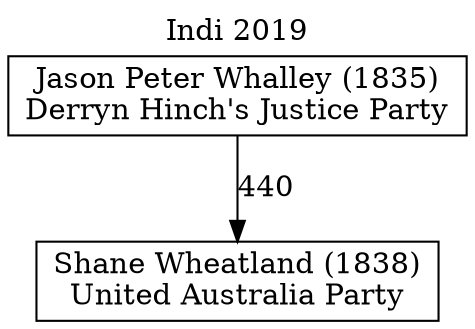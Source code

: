 // House preference flow
digraph "Shane Wheatland (1838)_Indi_2019" {
	graph [label="Indi 2019" labelloc=t mclimit=10]
	node [shape=box]
	"Shane Wheatland (1838)" [label="Shane Wheatland (1838)
United Australia Party"]
	"Jason Peter Whalley (1835)" [label="Jason Peter Whalley (1835)
Derryn Hinch's Justice Party"]
	"Jason Peter Whalley (1835)" -> "Shane Wheatland (1838)" [label=440]
}
